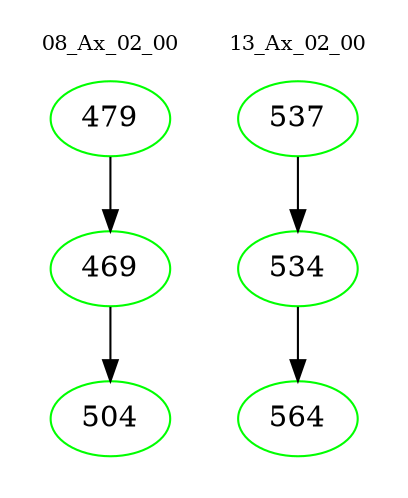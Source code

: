 digraph{
subgraph cluster_0 {
color = white
label = "08_Ax_02_00";
fontsize=10;
T0_479 [label="479", color="green"]
T0_479 -> T0_469 [color="black"]
T0_469 [label="469", color="green"]
T0_469 -> T0_504 [color="black"]
T0_504 [label="504", color="green"]
}
subgraph cluster_1 {
color = white
label = "13_Ax_02_00";
fontsize=10;
T1_537 [label="537", color="green"]
T1_537 -> T1_534 [color="black"]
T1_534 [label="534", color="green"]
T1_534 -> T1_564 [color="black"]
T1_564 [label="564", color="green"]
}
}
